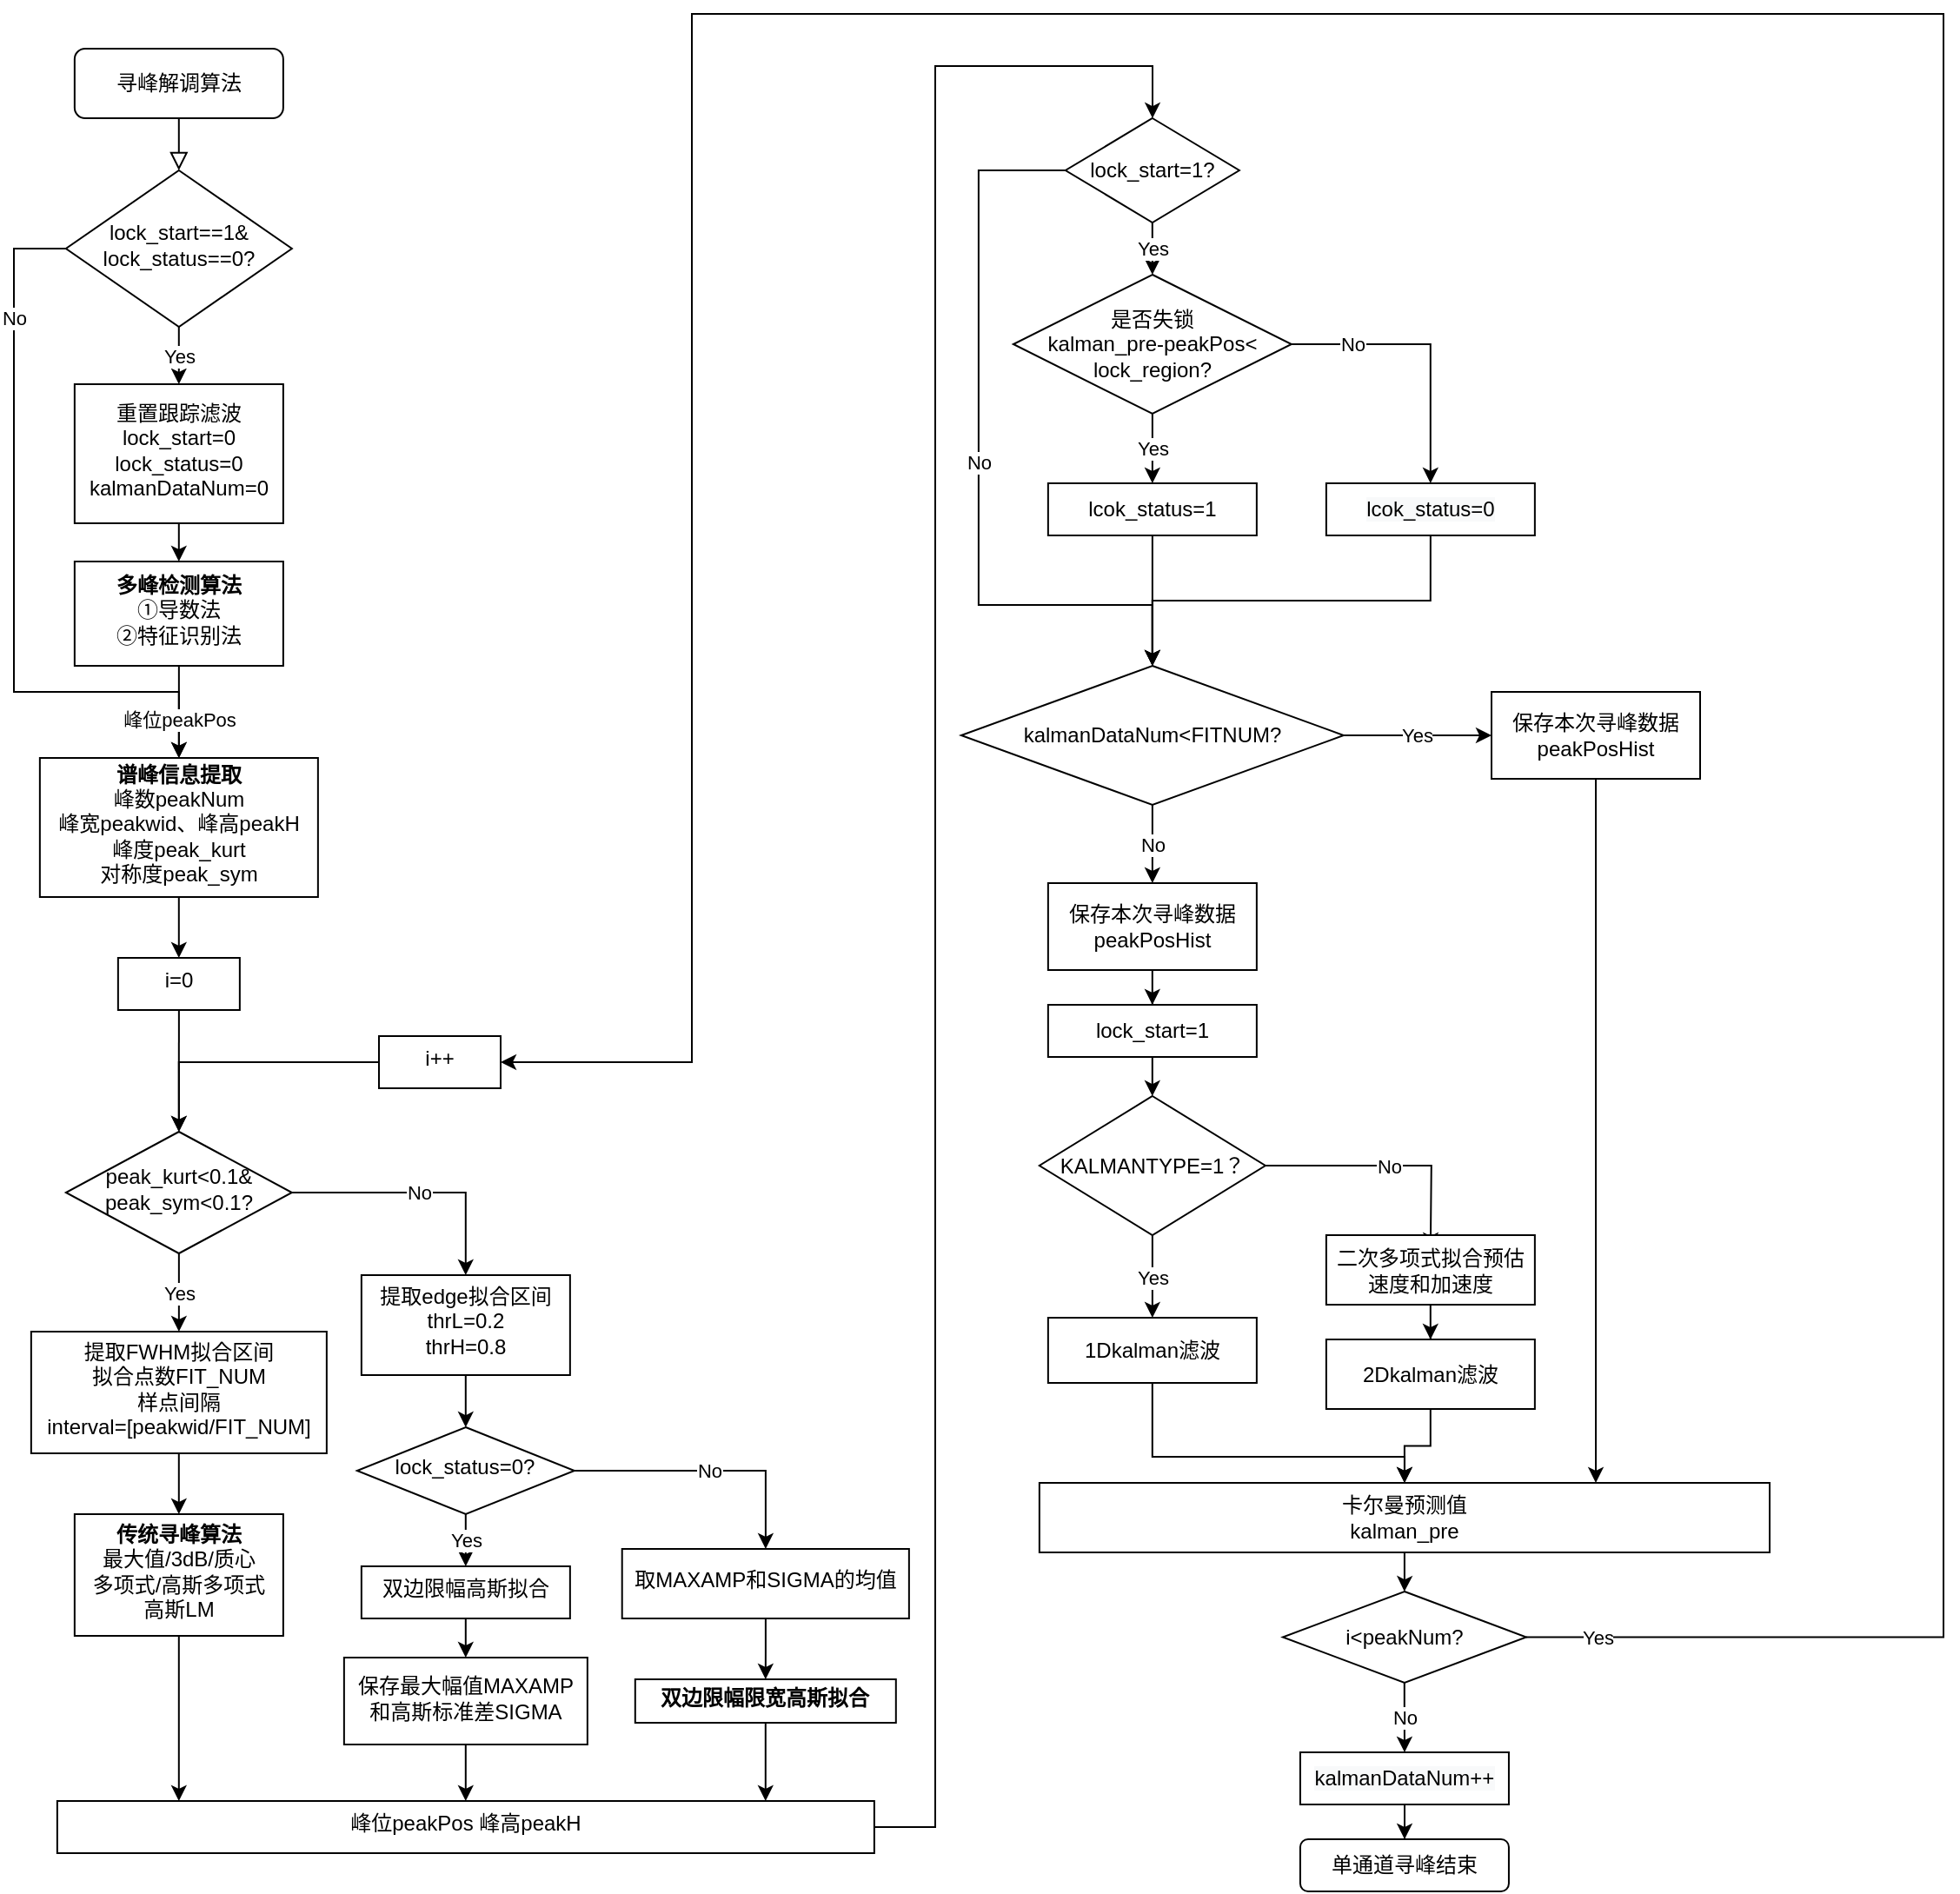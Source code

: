 <mxfile version="17.1.3" type="github">
  <diagram id="C5RBs43oDa-KdzZeNtuy" name="Page-1">
    <mxGraphModel dx="1381" dy="896" grid="1" gridSize="10" guides="1" tooltips="1" connect="1" arrows="1" fold="1" page="1" pageScale="1" pageWidth="1654" pageHeight="1169" math="0" shadow="0">
      <root>
        <mxCell id="WIyWlLk6GJQsqaUBKTNV-0" />
        <mxCell id="WIyWlLk6GJQsqaUBKTNV-1" parent="WIyWlLk6GJQsqaUBKTNV-0" />
        <mxCell id="WIyWlLk6GJQsqaUBKTNV-2" value="" style="rounded=0;html=1;jettySize=auto;orthogonalLoop=1;fontSize=11;endArrow=block;endFill=0;endSize=8;strokeWidth=1;shadow=0;labelBackgroundColor=none;edgeStyle=orthogonalEdgeStyle;" parent="WIyWlLk6GJQsqaUBKTNV-1" source="WIyWlLk6GJQsqaUBKTNV-3" target="WIyWlLk6GJQsqaUBKTNV-6" edge="1">
          <mxGeometry relative="1" as="geometry" />
        </mxCell>
        <mxCell id="WIyWlLk6GJQsqaUBKTNV-3" value="寻峰解调算法" style="rounded=1;whiteSpace=wrap;html=1;fontSize=12;glass=0;strokeWidth=1;shadow=0;" parent="WIyWlLk6GJQsqaUBKTNV-1" vertex="1">
          <mxGeometry x="84.93" y="50" width="120" height="40" as="geometry" />
        </mxCell>
        <mxCell id="J0x9XYsGi_vWjbkLP-mo-85" value="No" style="edgeStyle=orthogonalEdgeStyle;rounded=0;orthogonalLoop=1;jettySize=auto;html=1;exitX=0;exitY=0.5;exitDx=0;exitDy=0;entryX=0.5;entryY=0;entryDx=0;entryDy=0;" edge="1" parent="WIyWlLk6GJQsqaUBKTNV-1" source="WIyWlLk6GJQsqaUBKTNV-6" target="J0x9XYsGi_vWjbkLP-mo-4">
          <mxGeometry x="-0.667" relative="1" as="geometry">
            <Array as="points">
              <mxPoint x="50" y="165" />
              <mxPoint x="50" y="420" />
              <mxPoint x="145" y="420" />
            </Array>
            <mxPoint as="offset" />
          </mxGeometry>
        </mxCell>
        <mxCell id="J0x9XYsGi_vWjbkLP-mo-113" value="Yes" style="edgeStyle=orthogonalEdgeStyle;rounded=0;orthogonalLoop=1;jettySize=auto;html=1;" edge="1" parent="WIyWlLk6GJQsqaUBKTNV-1" source="WIyWlLk6GJQsqaUBKTNV-6" target="J0x9XYsGi_vWjbkLP-mo-110">
          <mxGeometry relative="1" as="geometry" />
        </mxCell>
        <mxCell id="WIyWlLk6GJQsqaUBKTNV-6" value="lock_start==1&amp;amp;&lt;br&gt;lock_status==0?&lt;br&gt;" style="rhombus;whiteSpace=wrap;html=1;shadow=0;fontFamily=Helvetica;fontSize=12;align=center;strokeWidth=1;spacing=6;spacingTop=-4;" parent="WIyWlLk6GJQsqaUBKTNV-1" vertex="1">
          <mxGeometry x="79.93" y="120" width="130" height="90" as="geometry" />
        </mxCell>
        <mxCell id="WIyWlLk6GJQsqaUBKTNV-11" value="单通道寻峰结束" style="rounded=1;whiteSpace=wrap;html=1;fontSize=12;glass=0;strokeWidth=1;shadow=0;" parent="WIyWlLk6GJQsqaUBKTNV-1" vertex="1">
          <mxGeometry x="789.97" y="1080" width="120" height="30" as="geometry" />
        </mxCell>
        <mxCell id="J0x9XYsGi_vWjbkLP-mo-5" value="峰位peakPos" style="edgeStyle=orthogonalEdgeStyle;rounded=0;orthogonalLoop=1;jettySize=auto;html=1;" edge="1" parent="WIyWlLk6GJQsqaUBKTNV-1" source="J0x9XYsGi_vWjbkLP-mo-0" target="J0x9XYsGi_vWjbkLP-mo-4">
          <mxGeometry x="0.143" relative="1" as="geometry">
            <mxPoint as="offset" />
          </mxGeometry>
        </mxCell>
        <mxCell id="J0x9XYsGi_vWjbkLP-mo-0" value="&lt;b&gt;多峰检测算法&lt;/b&gt;&lt;br&gt;①导数法&lt;br&gt;②特征识别法" style="whiteSpace=wrap;html=1;shadow=0;strokeWidth=1;spacing=6;spacingTop=-4;" vertex="1" parent="WIyWlLk6GJQsqaUBKTNV-1">
          <mxGeometry x="84.93" y="345" width="120" height="60" as="geometry" />
        </mxCell>
        <mxCell id="J0x9XYsGi_vWjbkLP-mo-7" value="" style="edgeStyle=orthogonalEdgeStyle;rounded=0;orthogonalLoop=1;jettySize=auto;html=1;" edge="1" parent="WIyWlLk6GJQsqaUBKTNV-1" source="J0x9XYsGi_vWjbkLP-mo-4" target="J0x9XYsGi_vWjbkLP-mo-6">
          <mxGeometry relative="1" as="geometry" />
        </mxCell>
        <mxCell id="J0x9XYsGi_vWjbkLP-mo-4" value="&lt;b&gt;谱峰信息提取&lt;/b&gt;&lt;br&gt;峰数peakNum&lt;br&gt;峰宽peakwid、峰高peakH&lt;br&gt;峰度peak_kurt&lt;br&gt;对称度peak_sym" style="whiteSpace=wrap;html=1;shadow=0;strokeWidth=1;spacing=6;spacingTop=-4;" vertex="1" parent="WIyWlLk6GJQsqaUBKTNV-1">
          <mxGeometry x="64.93" y="458" width="160" height="80" as="geometry" />
        </mxCell>
        <mxCell id="J0x9XYsGi_vWjbkLP-mo-10" style="edgeStyle=orthogonalEdgeStyle;rounded=0;orthogonalLoop=1;jettySize=auto;html=1;exitX=0.75;exitY=0;exitDx=0;exitDy=0;" edge="1" parent="WIyWlLk6GJQsqaUBKTNV-1" source="J0x9XYsGi_vWjbkLP-mo-6">
          <mxGeometry relative="1" as="geometry">
            <mxPoint x="162.93" y="588" as="targetPoint" />
          </mxGeometry>
        </mxCell>
        <mxCell id="J0x9XYsGi_vWjbkLP-mo-100" style="edgeStyle=orthogonalEdgeStyle;rounded=0;orthogonalLoop=1;jettySize=auto;html=1;exitX=0.5;exitY=1;exitDx=0;exitDy=0;entryX=0.5;entryY=0;entryDx=0;entryDy=0;" edge="1" parent="WIyWlLk6GJQsqaUBKTNV-1" source="J0x9XYsGi_vWjbkLP-mo-6" target="J0x9XYsGi_vWjbkLP-mo-11">
          <mxGeometry relative="1" as="geometry">
            <Array as="points">
              <mxPoint x="145" y="673" />
            </Array>
          </mxGeometry>
        </mxCell>
        <mxCell id="J0x9XYsGi_vWjbkLP-mo-6" value="i=0" style="whiteSpace=wrap;html=1;shadow=0;strokeWidth=1;spacing=6;spacingTop=-4;" vertex="1" parent="WIyWlLk6GJQsqaUBKTNV-1">
          <mxGeometry x="109.93" y="573" width="70" height="30" as="geometry" />
        </mxCell>
        <mxCell id="J0x9XYsGi_vWjbkLP-mo-14" value="Yes" style="edgeStyle=orthogonalEdgeStyle;rounded=0;orthogonalLoop=1;jettySize=auto;html=1;" edge="1" parent="WIyWlLk6GJQsqaUBKTNV-1" source="J0x9XYsGi_vWjbkLP-mo-11" target="J0x9XYsGi_vWjbkLP-mo-13">
          <mxGeometry relative="1" as="geometry" />
        </mxCell>
        <mxCell id="J0x9XYsGi_vWjbkLP-mo-18" value="No" style="edgeStyle=orthogonalEdgeStyle;rounded=0;orthogonalLoop=1;jettySize=auto;html=1;" edge="1" parent="WIyWlLk6GJQsqaUBKTNV-1" source="J0x9XYsGi_vWjbkLP-mo-11" target="J0x9XYsGi_vWjbkLP-mo-17">
          <mxGeometry relative="1" as="geometry" />
        </mxCell>
        <mxCell id="J0x9XYsGi_vWjbkLP-mo-11" value="peak_kurt&amp;lt;0.1&amp;amp;&lt;br&gt;peak_sym&amp;lt;0.1?" style="rhombus;whiteSpace=wrap;html=1;shadow=0;strokeWidth=1;spacing=6;spacingTop=-4;" vertex="1" parent="WIyWlLk6GJQsqaUBKTNV-1">
          <mxGeometry x="79.93" y="673" width="130" height="70" as="geometry" />
        </mxCell>
        <mxCell id="J0x9XYsGi_vWjbkLP-mo-16" value="" style="edgeStyle=orthogonalEdgeStyle;rounded=0;orthogonalLoop=1;jettySize=auto;html=1;" edge="1" parent="WIyWlLk6GJQsqaUBKTNV-1" source="J0x9XYsGi_vWjbkLP-mo-13" target="J0x9XYsGi_vWjbkLP-mo-15">
          <mxGeometry relative="1" as="geometry" />
        </mxCell>
        <mxCell id="J0x9XYsGi_vWjbkLP-mo-13" value="提取FWHM拟合区间&lt;br&gt;拟合点数FIT_NUM&lt;br&gt;样点间隔&lt;br&gt;interval=[peakwid/FIT_NUM]" style="whiteSpace=wrap;html=1;shadow=0;strokeWidth=1;spacing=6;spacingTop=-4;" vertex="1" parent="WIyWlLk6GJQsqaUBKTNV-1">
          <mxGeometry x="59.93" y="788" width="170" height="70" as="geometry" />
        </mxCell>
        <mxCell id="J0x9XYsGi_vWjbkLP-mo-96" value="" style="edgeStyle=orthogonalEdgeStyle;rounded=0;orthogonalLoop=1;jettySize=auto;html=1;" edge="1" parent="WIyWlLk6GJQsqaUBKTNV-1" source="J0x9XYsGi_vWjbkLP-mo-15" target="J0x9XYsGi_vWjbkLP-mo-31">
          <mxGeometry relative="1" as="geometry">
            <Array as="points">
              <mxPoint x="145" y="988" />
              <mxPoint x="145" y="988" />
            </Array>
          </mxGeometry>
        </mxCell>
        <mxCell id="J0x9XYsGi_vWjbkLP-mo-15" value="&lt;b&gt;传统寻峰算法&lt;/b&gt;&lt;br&gt;最大值/3dB/质心&lt;br&gt;多项式/高斯多项式&lt;br&gt;高斯LM" style="whiteSpace=wrap;html=1;shadow=0;strokeWidth=1;spacing=6;spacingTop=-4;" vertex="1" parent="WIyWlLk6GJQsqaUBKTNV-1">
          <mxGeometry x="84.93" y="893" width="120" height="70" as="geometry" />
        </mxCell>
        <mxCell id="J0x9XYsGi_vWjbkLP-mo-22" value="" style="edgeStyle=orthogonalEdgeStyle;rounded=0;orthogonalLoop=1;jettySize=auto;html=1;" edge="1" parent="WIyWlLk6GJQsqaUBKTNV-1" source="J0x9XYsGi_vWjbkLP-mo-17" target="J0x9XYsGi_vWjbkLP-mo-21">
          <mxGeometry relative="1" as="geometry" />
        </mxCell>
        <mxCell id="J0x9XYsGi_vWjbkLP-mo-17" value="提取edge拟合区间&lt;br&gt;thrL=0.2&lt;br&gt;thrH=0.8" style="whiteSpace=wrap;html=1;shadow=0;strokeWidth=1;spacing=6;spacingTop=-4;" vertex="1" parent="WIyWlLk6GJQsqaUBKTNV-1">
          <mxGeometry x="249.93" y="755.5" width="120" height="57.5" as="geometry" />
        </mxCell>
        <mxCell id="J0x9XYsGi_vWjbkLP-mo-24" value="Yes" style="edgeStyle=orthogonalEdgeStyle;rounded=0;orthogonalLoop=1;jettySize=auto;html=1;" edge="1" parent="WIyWlLk6GJQsqaUBKTNV-1" source="J0x9XYsGi_vWjbkLP-mo-21" target="J0x9XYsGi_vWjbkLP-mo-23">
          <mxGeometry relative="1" as="geometry" />
        </mxCell>
        <mxCell id="J0x9XYsGi_vWjbkLP-mo-28" value="No" style="edgeStyle=orthogonalEdgeStyle;rounded=0;orthogonalLoop=1;jettySize=auto;html=1;" edge="1" parent="WIyWlLk6GJQsqaUBKTNV-1" source="J0x9XYsGi_vWjbkLP-mo-21" target="J0x9XYsGi_vWjbkLP-mo-27">
          <mxGeometry relative="1" as="geometry" />
        </mxCell>
        <mxCell id="J0x9XYsGi_vWjbkLP-mo-21" value="lock_status=0?" style="rhombus;whiteSpace=wrap;html=1;shadow=0;strokeWidth=1;spacing=6;spacingTop=-4;" vertex="1" parent="WIyWlLk6GJQsqaUBKTNV-1">
          <mxGeometry x="247.43" y="843" width="125" height="50" as="geometry" />
        </mxCell>
        <mxCell id="J0x9XYsGi_vWjbkLP-mo-26" value="" style="edgeStyle=orthogonalEdgeStyle;rounded=0;orthogonalLoop=1;jettySize=auto;html=1;" edge="1" parent="WIyWlLk6GJQsqaUBKTNV-1" source="J0x9XYsGi_vWjbkLP-mo-23" target="J0x9XYsGi_vWjbkLP-mo-25">
          <mxGeometry relative="1" as="geometry" />
        </mxCell>
        <mxCell id="J0x9XYsGi_vWjbkLP-mo-23" value="双边限幅高斯拟合" style="whiteSpace=wrap;html=1;shadow=0;strokeWidth=1;spacing=6;spacingTop=-4;" vertex="1" parent="WIyWlLk6GJQsqaUBKTNV-1">
          <mxGeometry x="249.93" y="923" width="120" height="30" as="geometry" />
        </mxCell>
        <mxCell id="J0x9XYsGi_vWjbkLP-mo-33" style="edgeStyle=orthogonalEdgeStyle;rounded=0;orthogonalLoop=1;jettySize=auto;html=1;" edge="1" parent="WIyWlLk6GJQsqaUBKTNV-1" source="J0x9XYsGi_vWjbkLP-mo-25" target="J0x9XYsGi_vWjbkLP-mo-31">
          <mxGeometry relative="1" as="geometry" />
        </mxCell>
        <mxCell id="J0x9XYsGi_vWjbkLP-mo-25" value="保存最大幅值MAXAMP&lt;br&gt;和高斯标准差SIGMA" style="whiteSpace=wrap;html=1;shadow=0;strokeWidth=1;spacing=6;spacingTop=-4;" vertex="1" parent="WIyWlLk6GJQsqaUBKTNV-1">
          <mxGeometry x="239.93" y="975.5" width="140" height="50" as="geometry" />
        </mxCell>
        <mxCell id="J0x9XYsGi_vWjbkLP-mo-30" value="" style="edgeStyle=orthogonalEdgeStyle;rounded=0;orthogonalLoop=1;jettySize=auto;html=1;" edge="1" parent="WIyWlLk6GJQsqaUBKTNV-1" source="J0x9XYsGi_vWjbkLP-mo-27" target="J0x9XYsGi_vWjbkLP-mo-29">
          <mxGeometry relative="1" as="geometry" />
        </mxCell>
        <mxCell id="J0x9XYsGi_vWjbkLP-mo-27" value="取MAXAMP和SIGMA的均值" style="whiteSpace=wrap;html=1;shadow=0;strokeWidth=1;spacing=6;spacingTop=-4;" vertex="1" parent="WIyWlLk6GJQsqaUBKTNV-1">
          <mxGeometry x="399.86" y="913" width="165.07" height="40" as="geometry" />
        </mxCell>
        <mxCell id="J0x9XYsGi_vWjbkLP-mo-34" style="edgeStyle=orthogonalEdgeStyle;rounded=0;orthogonalLoop=1;jettySize=auto;html=1;" edge="1" parent="WIyWlLk6GJQsqaUBKTNV-1" source="J0x9XYsGi_vWjbkLP-mo-29" target="J0x9XYsGi_vWjbkLP-mo-31">
          <mxGeometry relative="1" as="geometry">
            <Array as="points">
              <mxPoint x="475" y="1063" />
              <mxPoint x="475" y="1063" />
            </Array>
          </mxGeometry>
        </mxCell>
        <mxCell id="J0x9XYsGi_vWjbkLP-mo-29" value="&lt;b&gt;双边限幅限宽高斯拟合&lt;/b&gt;" style="whiteSpace=wrap;html=1;shadow=0;strokeWidth=1;spacing=6;spacingTop=-4;" vertex="1" parent="WIyWlLk6GJQsqaUBKTNV-1">
          <mxGeometry x="407.4" y="988" width="150" height="25" as="geometry" />
        </mxCell>
        <mxCell id="J0x9XYsGi_vWjbkLP-mo-36" value="" style="edgeStyle=orthogonalEdgeStyle;rounded=0;orthogonalLoop=1;jettySize=auto;html=1;exitX=1;exitY=0.5;exitDx=0;exitDy=0;" edge="1" parent="WIyWlLk6GJQsqaUBKTNV-1" source="J0x9XYsGi_vWjbkLP-mo-31" target="J0x9XYsGi_vWjbkLP-mo-37">
          <mxGeometry relative="1" as="geometry">
            <mxPoint x="654.93" y="125" as="targetPoint" />
            <Array as="points">
              <mxPoint x="580" y="1073" />
              <mxPoint x="580" y="60" />
              <mxPoint x="705" y="60" />
            </Array>
          </mxGeometry>
        </mxCell>
        <mxCell id="J0x9XYsGi_vWjbkLP-mo-31" value="峰位peakPos 峰高peakH" style="whiteSpace=wrap;html=1;shadow=0;strokeWidth=1;spacing=6;spacingTop=-4;" vertex="1" parent="WIyWlLk6GJQsqaUBKTNV-1">
          <mxGeometry x="74.93" y="1058" width="470" height="30" as="geometry" />
        </mxCell>
        <mxCell id="J0x9XYsGi_vWjbkLP-mo-40" value="Yes" style="edgeStyle=orthogonalEdgeStyle;rounded=0;orthogonalLoop=1;jettySize=auto;html=1;entryX=0.5;entryY=0;entryDx=0;entryDy=0;" edge="1" parent="WIyWlLk6GJQsqaUBKTNV-1" source="J0x9XYsGi_vWjbkLP-mo-37" target="J0x9XYsGi_vWjbkLP-mo-41">
          <mxGeometry relative="1" as="geometry">
            <mxPoint x="704.93" y="190" as="targetPoint" />
            <Array as="points" />
          </mxGeometry>
        </mxCell>
        <mxCell id="J0x9XYsGi_vWjbkLP-mo-50" value="No" style="edgeStyle=orthogonalEdgeStyle;rounded=0;orthogonalLoop=1;jettySize=auto;html=1;exitX=0;exitY=0.5;exitDx=0;exitDy=0;entryX=0.5;entryY=0;entryDx=0;entryDy=0;" edge="1" parent="WIyWlLk6GJQsqaUBKTNV-1" source="J0x9XYsGi_vWjbkLP-mo-37" target="J0x9XYsGi_vWjbkLP-mo-53">
          <mxGeometry relative="1" as="geometry">
            <mxPoint x="614.93" y="410" as="targetPoint" />
            <Array as="points">
              <mxPoint x="604.93" y="120" />
              <mxPoint x="604.93" y="370" />
              <mxPoint x="704.93" y="370" />
            </Array>
          </mxGeometry>
        </mxCell>
        <mxCell id="J0x9XYsGi_vWjbkLP-mo-37" value="lock_start=1?&lt;br&gt;" style="rhombus;whiteSpace=wrap;html=1;" vertex="1" parent="WIyWlLk6GJQsqaUBKTNV-1">
          <mxGeometry x="654.93" y="90" width="100" height="60" as="geometry" />
        </mxCell>
        <mxCell id="J0x9XYsGi_vWjbkLP-mo-45" value="Yes" style="edgeStyle=orthogonalEdgeStyle;rounded=0;orthogonalLoop=1;jettySize=auto;html=1;" edge="1" parent="WIyWlLk6GJQsqaUBKTNV-1" source="J0x9XYsGi_vWjbkLP-mo-41" target="J0x9XYsGi_vWjbkLP-mo-44">
          <mxGeometry relative="1" as="geometry" />
        </mxCell>
        <mxCell id="J0x9XYsGi_vWjbkLP-mo-47" value="No" style="edgeStyle=orthogonalEdgeStyle;rounded=0;orthogonalLoop=1;jettySize=auto;html=1;" edge="1" parent="WIyWlLk6GJQsqaUBKTNV-1" source="J0x9XYsGi_vWjbkLP-mo-41" target="J0x9XYsGi_vWjbkLP-mo-46">
          <mxGeometry x="-0.561" relative="1" as="geometry">
            <mxPoint as="offset" />
          </mxGeometry>
        </mxCell>
        <mxCell id="J0x9XYsGi_vWjbkLP-mo-41" value="&lt;span&gt;是否失锁&lt;/span&gt;&lt;br&gt;&lt;span&gt;kalman_pre-peakPos&amp;lt;&lt;br&gt;lock_region?&lt;br&gt;&lt;/span&gt;" style="rhombus;whiteSpace=wrap;html=1;" vertex="1" parent="WIyWlLk6GJQsqaUBKTNV-1">
          <mxGeometry x="624.93" y="180" width="160" height="80" as="geometry" />
        </mxCell>
        <mxCell id="J0x9XYsGi_vWjbkLP-mo-55" value="" style="edgeStyle=orthogonalEdgeStyle;rounded=0;orthogonalLoop=1;jettySize=auto;html=1;" edge="1" parent="WIyWlLk6GJQsqaUBKTNV-1" source="J0x9XYsGi_vWjbkLP-mo-44" target="J0x9XYsGi_vWjbkLP-mo-53">
          <mxGeometry relative="1" as="geometry" />
        </mxCell>
        <mxCell id="J0x9XYsGi_vWjbkLP-mo-44" value="lcok_status=1" style="whiteSpace=wrap;html=1;" vertex="1" parent="WIyWlLk6GJQsqaUBKTNV-1">
          <mxGeometry x="644.93" y="300" width="120" height="30" as="geometry" />
        </mxCell>
        <mxCell id="J0x9XYsGi_vWjbkLP-mo-56" style="edgeStyle=orthogonalEdgeStyle;rounded=0;orthogonalLoop=1;jettySize=auto;html=1;exitX=0.5;exitY=1;exitDx=0;exitDy=0;entryX=0.5;entryY=0;entryDx=0;entryDy=0;" edge="1" parent="WIyWlLk6GJQsqaUBKTNV-1" source="J0x9XYsGi_vWjbkLP-mo-46" target="J0x9XYsGi_vWjbkLP-mo-53">
          <mxGeometry relative="1" as="geometry" />
        </mxCell>
        <mxCell id="J0x9XYsGi_vWjbkLP-mo-46" value="&lt;span style=&quot;color: rgb(0 , 0 , 0) ; font-family: &amp;#34;helvetica&amp;#34; ; font-size: 12px ; font-style: normal ; font-weight: 400 ; letter-spacing: normal ; text-align: center ; text-indent: 0px ; text-transform: none ; word-spacing: 0px ; background-color: rgb(248 , 249 , 250) ; display: inline ; float: none&quot;&gt;lcok_status=0&lt;/span&gt;" style="whiteSpace=wrap;html=1;" vertex="1" parent="WIyWlLk6GJQsqaUBKTNV-1">
          <mxGeometry x="804.93" y="300" width="120" height="30" as="geometry" />
        </mxCell>
        <mxCell id="J0x9XYsGi_vWjbkLP-mo-58" value="Yes" style="edgeStyle=orthogonalEdgeStyle;rounded=0;orthogonalLoop=1;jettySize=auto;html=1;" edge="1" parent="WIyWlLk6GJQsqaUBKTNV-1" source="J0x9XYsGi_vWjbkLP-mo-53" target="J0x9XYsGi_vWjbkLP-mo-57">
          <mxGeometry relative="1" as="geometry" />
        </mxCell>
        <mxCell id="J0x9XYsGi_vWjbkLP-mo-73" value="No" style="edgeStyle=orthogonalEdgeStyle;rounded=0;orthogonalLoop=1;jettySize=auto;html=1;" edge="1" parent="WIyWlLk6GJQsqaUBKTNV-1" source="J0x9XYsGi_vWjbkLP-mo-53" target="J0x9XYsGi_vWjbkLP-mo-70">
          <mxGeometry relative="1" as="geometry" />
        </mxCell>
        <mxCell id="J0x9XYsGi_vWjbkLP-mo-53" value="kalmanDataNum&amp;lt;FITNUM?" style="rhombus;whiteSpace=wrap;html=1;" vertex="1" parent="WIyWlLk6GJQsqaUBKTNV-1">
          <mxGeometry x="594.93" y="405" width="220" height="80" as="geometry" />
        </mxCell>
        <mxCell id="J0x9XYsGi_vWjbkLP-mo-90" style="edgeStyle=orthogonalEdgeStyle;rounded=0;orthogonalLoop=1;jettySize=auto;html=1;exitX=0.5;exitY=1;exitDx=0;exitDy=0;" edge="1" parent="WIyWlLk6GJQsqaUBKTNV-1" source="J0x9XYsGi_vWjbkLP-mo-57" target="J0x9XYsGi_vWjbkLP-mo-74">
          <mxGeometry relative="1" as="geometry">
            <Array as="points">
              <mxPoint x="960" y="470" />
            </Array>
          </mxGeometry>
        </mxCell>
        <mxCell id="J0x9XYsGi_vWjbkLP-mo-57" value="保存本次寻峰数据&lt;br&gt;peakPosHist" style="whiteSpace=wrap;html=1;" vertex="1" parent="WIyWlLk6GJQsqaUBKTNV-1">
          <mxGeometry x="900" y="420" width="120" height="50" as="geometry" />
        </mxCell>
        <mxCell id="J0x9XYsGi_vWjbkLP-mo-63" value="Yes" style="edgeStyle=orthogonalEdgeStyle;rounded=0;orthogonalLoop=1;jettySize=auto;html=1;" edge="1" parent="WIyWlLk6GJQsqaUBKTNV-1" source="J0x9XYsGi_vWjbkLP-mo-61" target="J0x9XYsGi_vWjbkLP-mo-62">
          <mxGeometry relative="1" as="geometry" />
        </mxCell>
        <mxCell id="J0x9XYsGi_vWjbkLP-mo-65" value="No" style="edgeStyle=orthogonalEdgeStyle;rounded=0;orthogonalLoop=1;jettySize=auto;html=1;" edge="1" parent="WIyWlLk6GJQsqaUBKTNV-1" source="J0x9XYsGi_vWjbkLP-mo-61">
          <mxGeometry relative="1" as="geometry">
            <mxPoint x="864.93" y="740" as="targetPoint" />
          </mxGeometry>
        </mxCell>
        <mxCell id="J0x9XYsGi_vWjbkLP-mo-61" value="KALMANTYPE=1？" style="rhombus;whiteSpace=wrap;html=1;" vertex="1" parent="WIyWlLk6GJQsqaUBKTNV-1">
          <mxGeometry x="639.93" y="652.5" width="130" height="80" as="geometry" />
        </mxCell>
        <mxCell id="J0x9XYsGi_vWjbkLP-mo-75" value="" style="edgeStyle=orthogonalEdgeStyle;rounded=0;orthogonalLoop=1;jettySize=auto;html=1;" edge="1" parent="WIyWlLk6GJQsqaUBKTNV-1" source="J0x9XYsGi_vWjbkLP-mo-62" target="J0x9XYsGi_vWjbkLP-mo-74">
          <mxGeometry relative="1" as="geometry">
            <Array as="points">
              <mxPoint x="705" y="860" />
              <mxPoint x="850" y="860" />
            </Array>
          </mxGeometry>
        </mxCell>
        <mxCell id="J0x9XYsGi_vWjbkLP-mo-62" value="1Dkalman滤波" style="whiteSpace=wrap;html=1;" vertex="1" parent="WIyWlLk6GJQsqaUBKTNV-1">
          <mxGeometry x="644.93" y="780" width="120" height="37.5" as="geometry" />
        </mxCell>
        <mxCell id="J0x9XYsGi_vWjbkLP-mo-69" value="" style="edgeStyle=orthogonalEdgeStyle;rounded=0;orthogonalLoop=1;jettySize=auto;html=1;" edge="1" parent="WIyWlLk6GJQsqaUBKTNV-1" source="J0x9XYsGi_vWjbkLP-mo-64" target="J0x9XYsGi_vWjbkLP-mo-68">
          <mxGeometry relative="1" as="geometry" />
        </mxCell>
        <mxCell id="J0x9XYsGi_vWjbkLP-mo-64" value="二次多项式拟合预估速度和加速度" style="whiteSpace=wrap;html=1;" vertex="1" parent="WIyWlLk6GJQsqaUBKTNV-1">
          <mxGeometry x="804.93" y="732.5" width="120" height="40" as="geometry" />
        </mxCell>
        <mxCell id="J0x9XYsGi_vWjbkLP-mo-76" value="" style="edgeStyle=orthogonalEdgeStyle;rounded=0;orthogonalLoop=1;jettySize=auto;html=1;" edge="1" parent="WIyWlLk6GJQsqaUBKTNV-1" source="J0x9XYsGi_vWjbkLP-mo-68" target="J0x9XYsGi_vWjbkLP-mo-74">
          <mxGeometry relative="1" as="geometry" />
        </mxCell>
        <mxCell id="J0x9XYsGi_vWjbkLP-mo-68" value="2Dkalman滤波" style="whiteSpace=wrap;html=1;" vertex="1" parent="WIyWlLk6GJQsqaUBKTNV-1">
          <mxGeometry x="804.93" y="792.5" width="120" height="40" as="geometry" />
        </mxCell>
        <mxCell id="J0x9XYsGi_vWjbkLP-mo-89" value="" style="edgeStyle=orthogonalEdgeStyle;rounded=0;orthogonalLoop=1;jettySize=auto;html=1;" edge="1" parent="WIyWlLk6GJQsqaUBKTNV-1" source="J0x9XYsGi_vWjbkLP-mo-70" target="J0x9XYsGi_vWjbkLP-mo-86">
          <mxGeometry relative="1" as="geometry" />
        </mxCell>
        <mxCell id="J0x9XYsGi_vWjbkLP-mo-70" value="保存本次寻峰数据&lt;br&gt;peakPosHist" style="whiteSpace=wrap;html=1;" vertex="1" parent="WIyWlLk6GJQsqaUBKTNV-1">
          <mxGeometry x="644.93" y="530" width="120" height="50" as="geometry" />
        </mxCell>
        <mxCell id="J0x9XYsGi_vWjbkLP-mo-94" value="Yes" style="edgeStyle=orthogonalEdgeStyle;rounded=0;orthogonalLoop=1;jettySize=auto;html=1;exitX=1;exitY=0.5;exitDx=0;exitDy=0;entryX=1;entryY=0.5;entryDx=0;entryDy=0;" edge="1" parent="WIyWlLk6GJQsqaUBKTNV-1" source="J0x9XYsGi_vWjbkLP-mo-104" target="J0x9XYsGi_vWjbkLP-mo-91">
          <mxGeometry x="-0.968" relative="1" as="geometry">
            <Array as="points">
              <mxPoint x="1160" y="964" />
              <mxPoint x="1160" y="30" />
              <mxPoint x="440" y="30" />
              <mxPoint x="440" y="633" />
            </Array>
            <mxPoint as="offset" />
          </mxGeometry>
        </mxCell>
        <mxCell id="J0x9XYsGi_vWjbkLP-mo-107" value="" style="edgeStyle=orthogonalEdgeStyle;rounded=0;orthogonalLoop=1;jettySize=auto;html=1;" edge="1" parent="WIyWlLk6GJQsqaUBKTNV-1" source="J0x9XYsGi_vWjbkLP-mo-74" target="J0x9XYsGi_vWjbkLP-mo-104">
          <mxGeometry relative="1" as="geometry" />
        </mxCell>
        <mxCell id="J0x9XYsGi_vWjbkLP-mo-74" value="卡尔曼预测值&lt;br&gt;kalman_pre" style="whiteSpace=wrap;html=1;" vertex="1" parent="WIyWlLk6GJQsqaUBKTNV-1">
          <mxGeometry x="639.93" y="875" width="420.07" height="40" as="geometry" />
        </mxCell>
        <mxCell id="J0x9XYsGi_vWjbkLP-mo-82" value="" style="edgeStyle=orthogonalEdgeStyle;rounded=0;orthogonalLoop=1;jettySize=auto;html=1;" edge="1" parent="WIyWlLk6GJQsqaUBKTNV-1" source="J0x9XYsGi_vWjbkLP-mo-77" target="WIyWlLk6GJQsqaUBKTNV-11">
          <mxGeometry relative="1" as="geometry" />
        </mxCell>
        <mxCell id="J0x9XYsGi_vWjbkLP-mo-77" value="&lt;span style=&quot;color: rgb(0 , 0 , 0) ; font-family: &amp;#34;helvetica&amp;#34; ; font-size: 12px ; font-style: normal ; font-weight: 400 ; letter-spacing: normal ; text-align: center ; text-indent: 0px ; text-transform: none ; word-spacing: 0px ; background-color: rgb(248 , 249 , 250) ; display: inline ; float: none&quot;&gt;kalmanDataNum++&lt;/span&gt;" style="whiteSpace=wrap;html=1;" vertex="1" parent="WIyWlLk6GJQsqaUBKTNV-1">
          <mxGeometry x="789.97" y="1030" width="120" height="30" as="geometry" />
        </mxCell>
        <mxCell id="J0x9XYsGi_vWjbkLP-mo-88" value="" style="edgeStyle=orthogonalEdgeStyle;rounded=0;orthogonalLoop=1;jettySize=auto;html=1;" edge="1" parent="WIyWlLk6GJQsqaUBKTNV-1" source="J0x9XYsGi_vWjbkLP-mo-86" target="J0x9XYsGi_vWjbkLP-mo-61">
          <mxGeometry relative="1" as="geometry" />
        </mxCell>
        <mxCell id="J0x9XYsGi_vWjbkLP-mo-86" value="lock_start=1" style="rounded=0;whiteSpace=wrap;html=1;" vertex="1" parent="WIyWlLk6GJQsqaUBKTNV-1">
          <mxGeometry x="644.93" y="600" width="120" height="30" as="geometry" />
        </mxCell>
        <mxCell id="J0x9XYsGi_vWjbkLP-mo-102" style="edgeStyle=orthogonalEdgeStyle;rounded=0;orthogonalLoop=1;jettySize=auto;html=1;exitX=0;exitY=0.25;exitDx=0;exitDy=0;entryX=0.5;entryY=0;entryDx=0;entryDy=0;" edge="1" parent="WIyWlLk6GJQsqaUBKTNV-1" source="J0x9XYsGi_vWjbkLP-mo-91" target="J0x9XYsGi_vWjbkLP-mo-11">
          <mxGeometry relative="1" as="geometry">
            <Array as="points">
              <mxPoint x="260" y="633" />
              <mxPoint x="145" y="633" />
            </Array>
          </mxGeometry>
        </mxCell>
        <mxCell id="J0x9XYsGi_vWjbkLP-mo-91" value="i++" style="whiteSpace=wrap;html=1;shadow=0;strokeWidth=1;spacing=6;spacingTop=-4;" vertex="1" parent="WIyWlLk6GJQsqaUBKTNV-1">
          <mxGeometry x="260" y="618" width="70" height="30" as="geometry" />
        </mxCell>
        <mxCell id="J0x9XYsGi_vWjbkLP-mo-108" value="No" style="edgeStyle=orthogonalEdgeStyle;rounded=0;orthogonalLoop=1;jettySize=auto;html=1;" edge="1" parent="WIyWlLk6GJQsqaUBKTNV-1" source="J0x9XYsGi_vWjbkLP-mo-104" target="J0x9XYsGi_vWjbkLP-mo-77">
          <mxGeometry relative="1" as="geometry" />
        </mxCell>
        <mxCell id="J0x9XYsGi_vWjbkLP-mo-104" value="i&amp;lt;peakNum?" style="rhombus;whiteSpace=wrap;html=1;" vertex="1" parent="WIyWlLk6GJQsqaUBKTNV-1">
          <mxGeometry x="779.94" y="937.5" width="140.04" height="52.5" as="geometry" />
        </mxCell>
        <mxCell id="J0x9XYsGi_vWjbkLP-mo-111" value="" style="edgeStyle=orthogonalEdgeStyle;rounded=0;orthogonalLoop=1;jettySize=auto;html=1;" edge="1" parent="WIyWlLk6GJQsqaUBKTNV-1" source="J0x9XYsGi_vWjbkLP-mo-110" target="J0x9XYsGi_vWjbkLP-mo-0">
          <mxGeometry relative="1" as="geometry" />
        </mxCell>
        <mxCell id="J0x9XYsGi_vWjbkLP-mo-110" value="重置跟踪滤波&lt;br&gt;lock_start=0&lt;br&gt;lock_status=0&lt;br&gt;kalmanDataNum=0" style="whiteSpace=wrap;html=1;shadow=0;strokeWidth=1;spacing=6;spacingTop=-4;" vertex="1" parent="WIyWlLk6GJQsqaUBKTNV-1">
          <mxGeometry x="84.93" y="243" width="120" height="80" as="geometry" />
        </mxCell>
      </root>
    </mxGraphModel>
  </diagram>
</mxfile>
